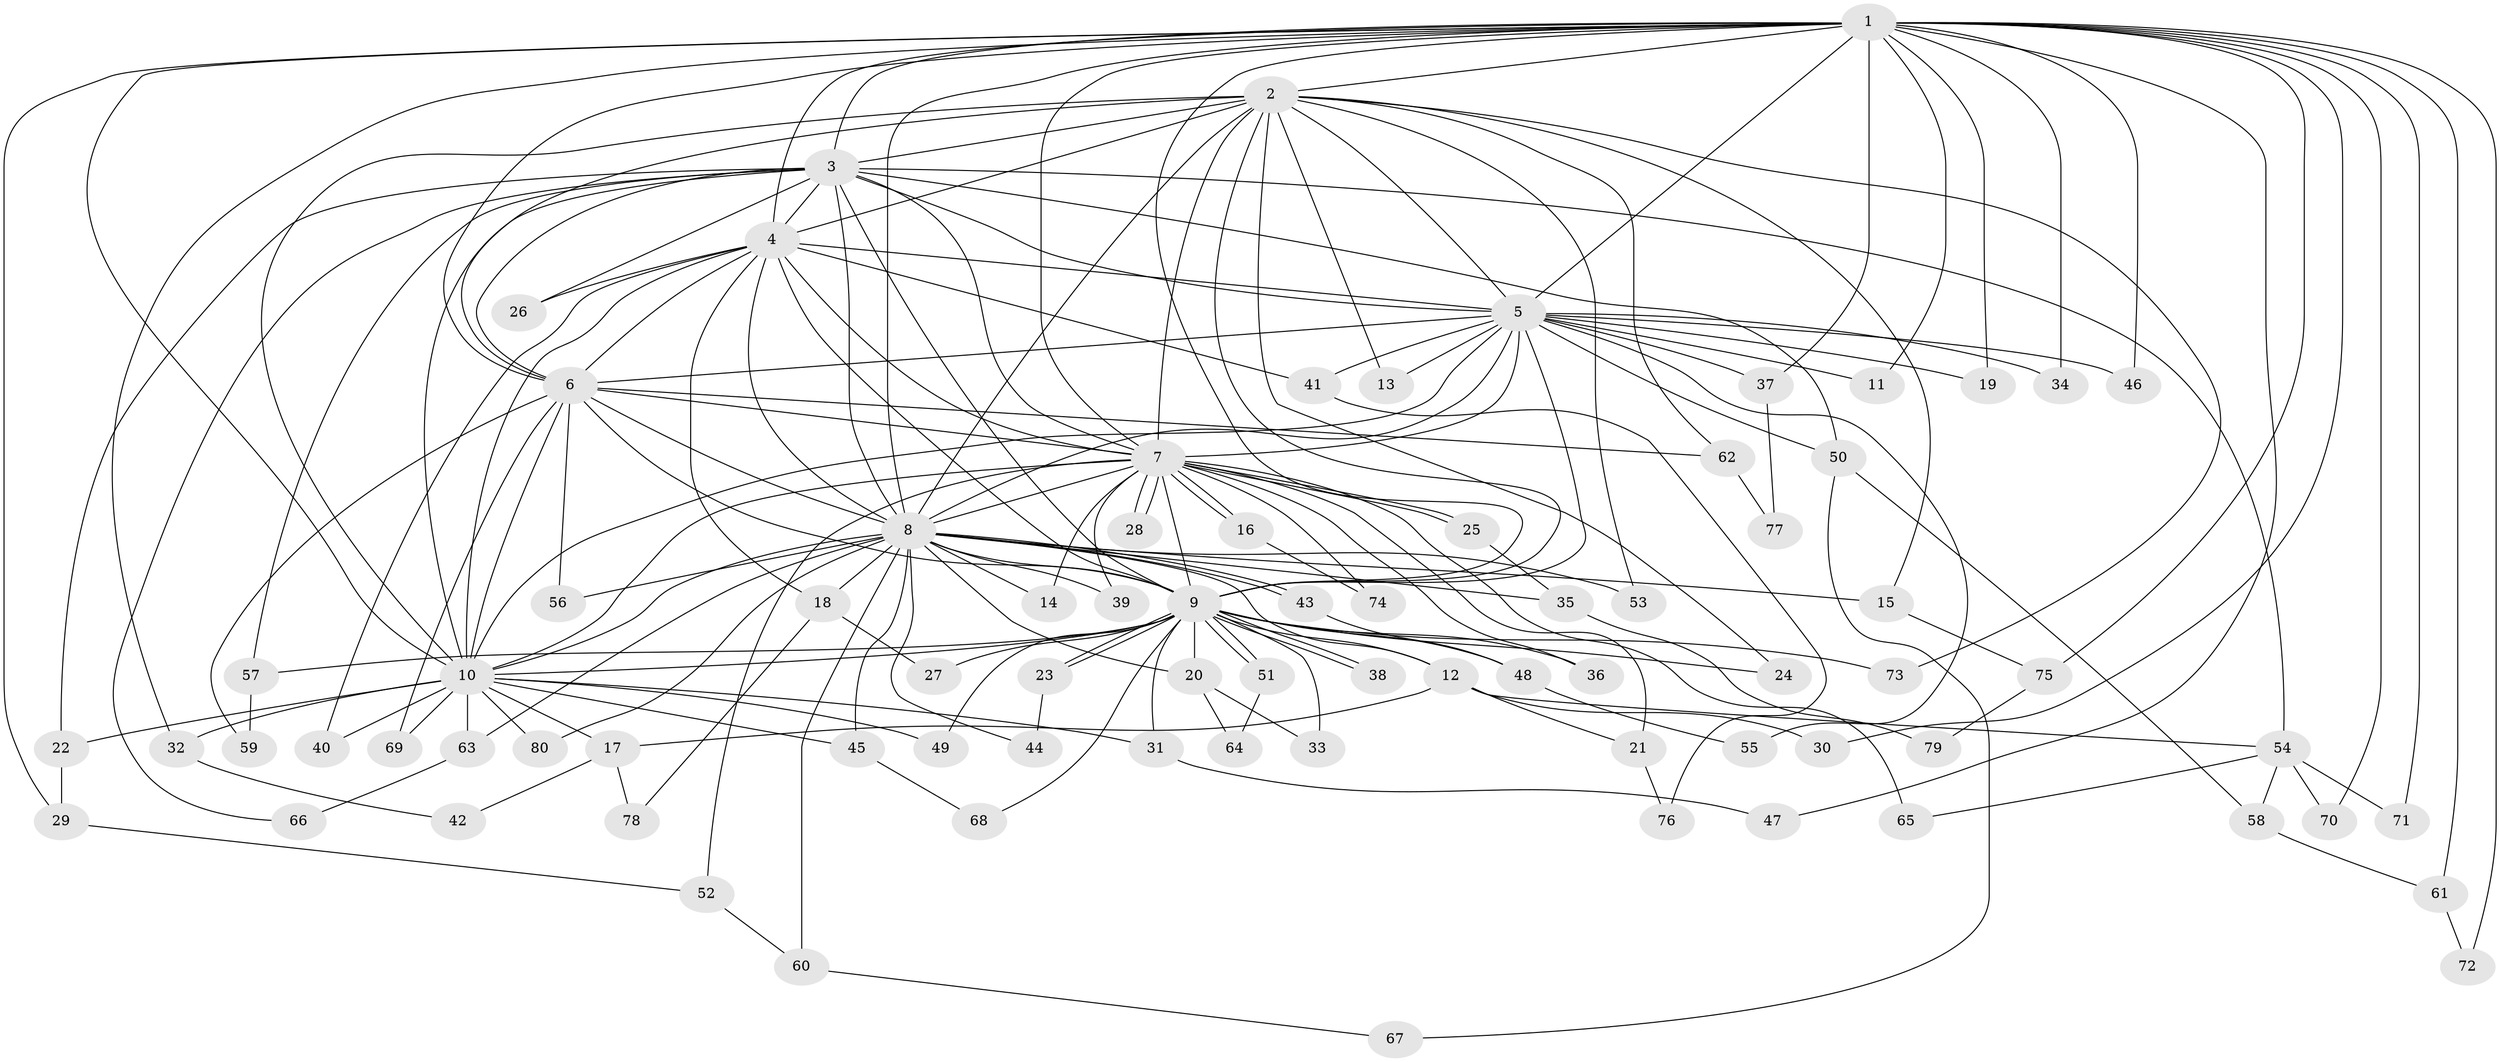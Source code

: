 // Generated by graph-tools (version 1.1) at 2025/14/03/09/25 04:14:12]
// undirected, 80 vertices, 185 edges
graph export_dot {
graph [start="1"]
  node [color=gray90,style=filled];
  1;
  2;
  3;
  4;
  5;
  6;
  7;
  8;
  9;
  10;
  11;
  12;
  13;
  14;
  15;
  16;
  17;
  18;
  19;
  20;
  21;
  22;
  23;
  24;
  25;
  26;
  27;
  28;
  29;
  30;
  31;
  32;
  33;
  34;
  35;
  36;
  37;
  38;
  39;
  40;
  41;
  42;
  43;
  44;
  45;
  46;
  47;
  48;
  49;
  50;
  51;
  52;
  53;
  54;
  55;
  56;
  57;
  58;
  59;
  60;
  61;
  62;
  63;
  64;
  65;
  66;
  67;
  68;
  69;
  70;
  71;
  72;
  73;
  74;
  75;
  76;
  77;
  78;
  79;
  80;
  1 -- 2;
  1 -- 3;
  1 -- 4;
  1 -- 5;
  1 -- 6;
  1 -- 7;
  1 -- 8;
  1 -- 9;
  1 -- 10;
  1 -- 11;
  1 -- 19;
  1 -- 29;
  1 -- 30;
  1 -- 32;
  1 -- 34;
  1 -- 37;
  1 -- 46;
  1 -- 47;
  1 -- 61;
  1 -- 70;
  1 -- 71;
  1 -- 72;
  1 -- 75;
  2 -- 3;
  2 -- 4;
  2 -- 5;
  2 -- 6;
  2 -- 7;
  2 -- 8;
  2 -- 9;
  2 -- 10;
  2 -- 13;
  2 -- 15;
  2 -- 24;
  2 -- 53;
  2 -- 62;
  2 -- 73;
  3 -- 4;
  3 -- 5;
  3 -- 6;
  3 -- 7;
  3 -- 8;
  3 -- 9;
  3 -- 10;
  3 -- 22;
  3 -- 26;
  3 -- 50;
  3 -- 54;
  3 -- 57;
  3 -- 66;
  4 -- 5;
  4 -- 6;
  4 -- 7;
  4 -- 8;
  4 -- 9;
  4 -- 10;
  4 -- 18;
  4 -- 26;
  4 -- 40;
  4 -- 41;
  5 -- 6;
  5 -- 7;
  5 -- 8;
  5 -- 9;
  5 -- 10;
  5 -- 11;
  5 -- 13;
  5 -- 19;
  5 -- 34;
  5 -- 37;
  5 -- 41;
  5 -- 46;
  5 -- 50;
  5 -- 55;
  6 -- 7;
  6 -- 8;
  6 -- 9;
  6 -- 10;
  6 -- 56;
  6 -- 59;
  6 -- 62;
  6 -- 69;
  7 -- 8;
  7 -- 9;
  7 -- 10;
  7 -- 14;
  7 -- 16;
  7 -- 16;
  7 -- 21;
  7 -- 25;
  7 -- 25;
  7 -- 28;
  7 -- 28;
  7 -- 36;
  7 -- 39;
  7 -- 52;
  7 -- 65;
  7 -- 74;
  8 -- 9;
  8 -- 10;
  8 -- 12;
  8 -- 14;
  8 -- 15;
  8 -- 18;
  8 -- 20;
  8 -- 35;
  8 -- 39;
  8 -- 43;
  8 -- 43;
  8 -- 44;
  8 -- 45;
  8 -- 53;
  8 -- 56;
  8 -- 60;
  8 -- 63;
  8 -- 80;
  9 -- 10;
  9 -- 12;
  9 -- 20;
  9 -- 23;
  9 -- 23;
  9 -- 24;
  9 -- 27;
  9 -- 31;
  9 -- 33;
  9 -- 36;
  9 -- 38;
  9 -- 38;
  9 -- 48;
  9 -- 49;
  9 -- 51;
  9 -- 51;
  9 -- 57;
  9 -- 68;
  9 -- 73;
  10 -- 17;
  10 -- 22;
  10 -- 31;
  10 -- 32;
  10 -- 40;
  10 -- 45;
  10 -- 49;
  10 -- 63;
  10 -- 69;
  10 -- 80;
  12 -- 17;
  12 -- 21;
  12 -- 30;
  12 -- 54;
  15 -- 75;
  16 -- 74;
  17 -- 42;
  17 -- 78;
  18 -- 27;
  18 -- 78;
  20 -- 33;
  20 -- 64;
  21 -- 76;
  22 -- 29;
  23 -- 44;
  25 -- 35;
  29 -- 52;
  31 -- 47;
  32 -- 42;
  35 -- 79;
  37 -- 77;
  41 -- 76;
  43 -- 48;
  45 -- 68;
  48 -- 55;
  50 -- 58;
  50 -- 67;
  51 -- 64;
  52 -- 60;
  54 -- 58;
  54 -- 65;
  54 -- 70;
  54 -- 71;
  57 -- 59;
  58 -- 61;
  60 -- 67;
  61 -- 72;
  62 -- 77;
  63 -- 66;
  75 -- 79;
}
